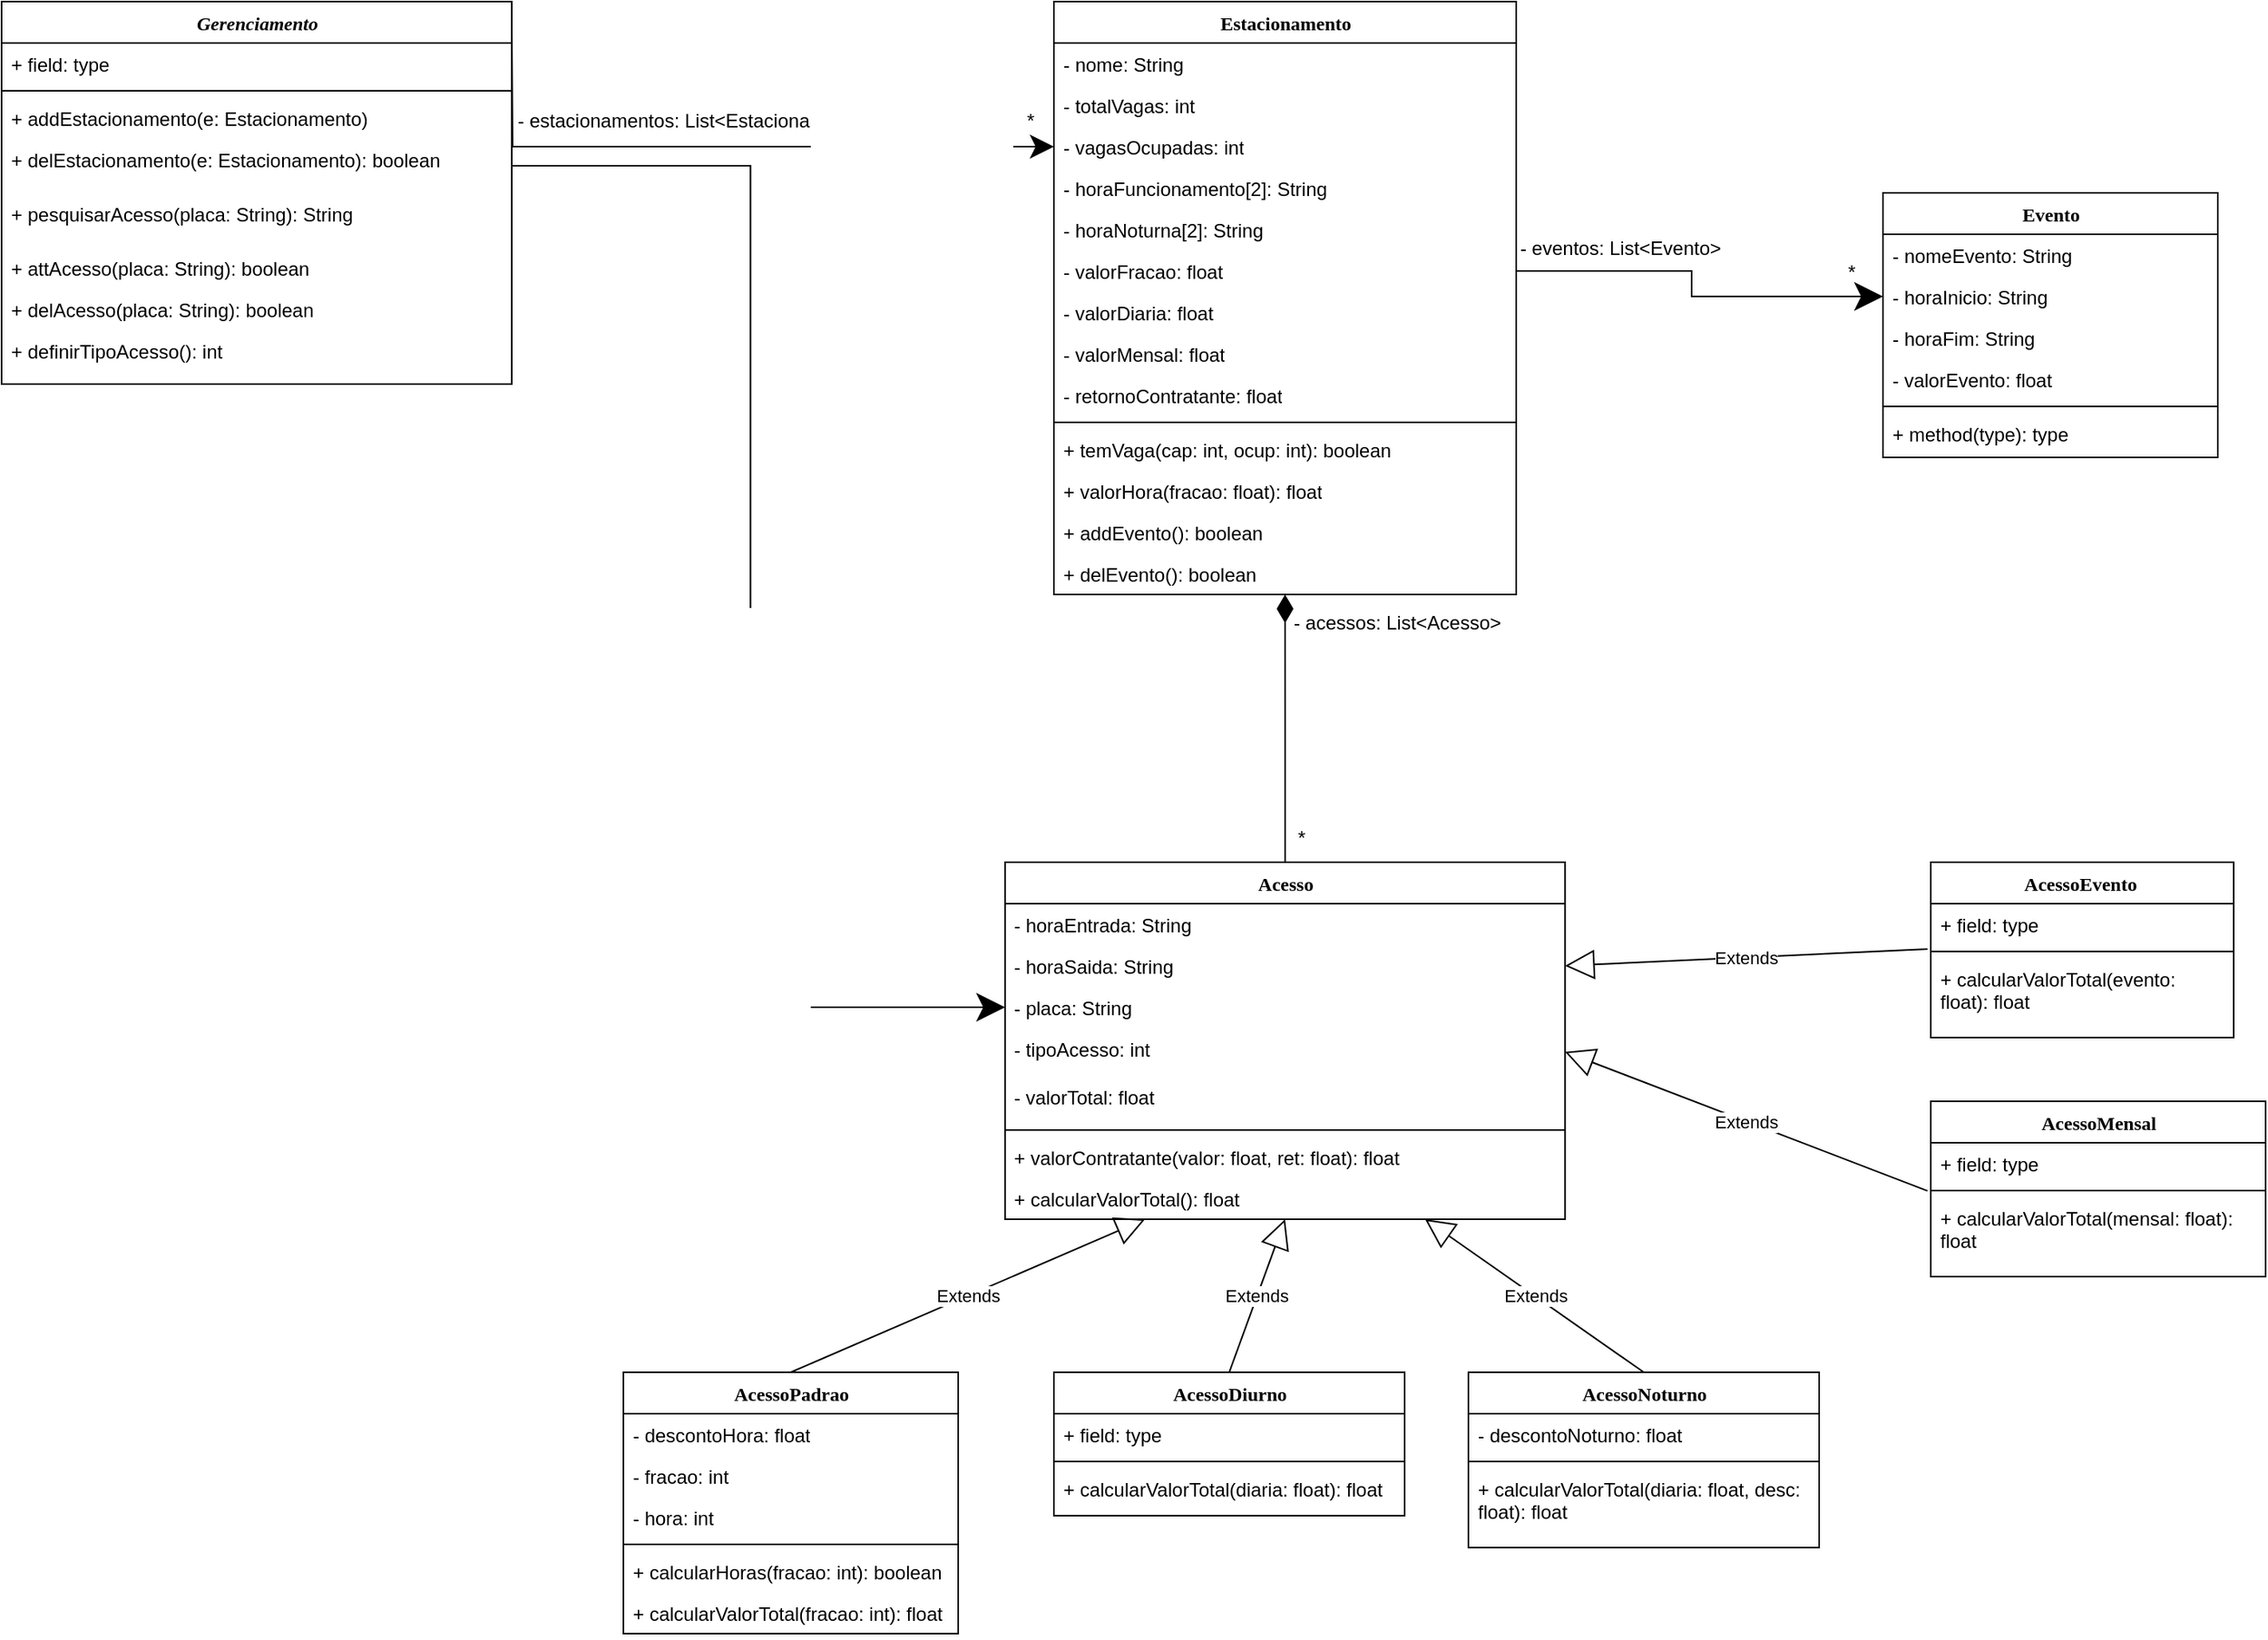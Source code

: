 <mxfile version="20.2.1" type="github" pages="2">
  <diagram name="Diagrama de Classes" id="9f46799a-70d6-7492-0946-bef42562c5a5">
    <mxGraphModel dx="1803" dy="388" grid="1" gridSize="10" guides="1" tooltips="1" connect="1" arrows="1" fold="1" page="1" pageScale="1" pageWidth="1100" pageHeight="850" background="none" math="0" shadow="0">
      <root>
        <mxCell id="0" />
        <mxCell id="1" parent="0" />
        <mxCell id="78961159f06e98e8-17" value="&lt;i style=&quot;&quot;&gt;Gerenciamento&lt;/i&gt;" style="swimlane;html=1;fontStyle=1;align=center;verticalAlign=top;childLayout=stackLayout;horizontal=1;startSize=26;horizontalStack=0;resizeParent=1;resizeLast=0;collapsible=1;marginBottom=0;swimlaneFillColor=#ffffff;rounded=0;shadow=0;comic=0;labelBackgroundColor=none;strokeWidth=1;fillColor=none;fontFamily=Verdana;fontSize=12" parent="1" vertex="1">
          <mxGeometry x="-430" y="50" width="320" height="240" as="geometry" />
        </mxCell>
        <mxCell id="78961159f06e98e8-24" value="+ field: type" style="text;html=1;strokeColor=none;fillColor=none;align=left;verticalAlign=top;spacingLeft=4;spacingRight=4;whiteSpace=wrap;overflow=hidden;rotatable=0;points=[[0,0.5],[1,0.5]];portConstraint=eastwest;" parent="78961159f06e98e8-17" vertex="1">
          <mxGeometry y="26" width="320" height="26" as="geometry" />
        </mxCell>
        <mxCell id="78961159f06e98e8-19" value="" style="line;html=1;strokeWidth=1;fillColor=none;align=left;verticalAlign=middle;spacingTop=-1;spacingLeft=3;spacingRight=3;rotatable=0;labelPosition=right;points=[];portConstraint=eastwest;" parent="78961159f06e98e8-17" vertex="1">
          <mxGeometry y="52" width="320" height="8" as="geometry" />
        </mxCell>
        <mxCell id="78961159f06e98e8-20" value="+ addEstacionamento(e: Estacionamento)" style="text;html=1;strokeColor=none;fillColor=none;align=left;verticalAlign=top;spacingLeft=4;spacingRight=4;whiteSpace=wrap;overflow=hidden;rotatable=0;points=[[0,0.5],[1,0.5]];portConstraint=eastwest;" parent="78961159f06e98e8-17" vertex="1">
          <mxGeometry y="60" width="320" height="26" as="geometry" />
        </mxCell>
        <mxCell id="78961159f06e98e8-27" value="+ delEstacionamento(e: Estacionamento): boolean" style="text;html=1;strokeColor=none;fillColor=none;align=left;verticalAlign=top;spacingLeft=4;spacingRight=4;whiteSpace=wrap;overflow=hidden;rotatable=0;points=[[0,0.5],[1,0.5]];portConstraint=eastwest;" parent="78961159f06e98e8-17" vertex="1">
          <mxGeometry y="86" width="320" height="34" as="geometry" />
        </mxCell>
        <mxCell id="Z2g4CIgb7GhYzDpumeYf-45" value="+ pesquisarAcesso(placa: String): String" style="text;html=1;strokeColor=none;fillColor=none;align=left;verticalAlign=top;spacingLeft=4;spacingRight=4;whiteSpace=wrap;overflow=hidden;rotatable=0;points=[[0,0.5],[1,0.5]];portConstraint=eastwest;fontColor=#000000;" parent="78961159f06e98e8-17" vertex="1">
          <mxGeometry y="120" width="320" height="34" as="geometry" />
        </mxCell>
        <mxCell id="Z2g4CIgb7GhYzDpumeYf-44" value="+ attAcesso(placa: String): boolean" style="text;html=1;strokeColor=none;fillColor=none;align=left;verticalAlign=top;spacingLeft=4;spacingRight=4;whiteSpace=wrap;overflow=hidden;rotatable=0;points=[[0,0.5],[1,0.5]];portConstraint=eastwest;fontColor=#000000;" parent="78961159f06e98e8-17" vertex="1">
          <mxGeometry y="154" width="320" height="26" as="geometry" />
        </mxCell>
        <mxCell id="Z2g4CIgb7GhYzDpumeYf-43" value="+ delAcesso(placa: String): boolean" style="text;html=1;strokeColor=none;fillColor=none;align=left;verticalAlign=top;spacingLeft=4;spacingRight=4;whiteSpace=wrap;overflow=hidden;rotatable=0;points=[[0,0.5],[1,0.5]];portConstraint=eastwest;fontColor=#000000;" parent="78961159f06e98e8-17" vertex="1">
          <mxGeometry y="180" width="320" height="26" as="geometry" />
        </mxCell>
        <mxCell id="L-LwDd7HmOqAg0XuClg8-4" value="&lt;span style=&quot;color: rgb(0, 0, 0);&quot;&gt;+ definirTipoAcesso(): int&amp;nbsp;&lt;/span&gt;" style="text;html=1;strokeColor=none;fillColor=none;align=left;verticalAlign=top;spacingLeft=4;spacingRight=4;whiteSpace=wrap;overflow=hidden;rotatable=0;points=[[0,0.5],[1,0.5]];portConstraint=eastwest;fontColor=#FF0000;" vertex="1" parent="78961159f06e98e8-17">
          <mxGeometry y="206" width="320" height="26" as="geometry" />
        </mxCell>
        <mxCell id="Z2g4CIgb7GhYzDpumeYf-1" value="Estacionamento" style="swimlane;html=1;fontStyle=1;align=center;verticalAlign=top;childLayout=stackLayout;horizontal=1;startSize=26;horizontalStack=0;resizeParent=1;resizeLast=0;collapsible=1;marginBottom=0;swimlaneFillColor=#ffffff;rounded=0;shadow=0;comic=0;labelBackgroundColor=none;strokeWidth=1;fillColor=none;fontFamily=Verdana;fontSize=12" parent="1" vertex="1">
          <mxGeometry x="230" y="50" width="290" height="372" as="geometry" />
        </mxCell>
        <mxCell id="Z2g4CIgb7GhYzDpumeYf-3" value="- nome: String" style="text;html=1;strokeColor=none;fillColor=none;align=left;verticalAlign=top;spacingLeft=4;spacingRight=4;whiteSpace=wrap;overflow=hidden;rotatable=0;points=[[0,0.5],[1,0.5]];portConstraint=eastwest;" parent="Z2g4CIgb7GhYzDpumeYf-1" vertex="1">
          <mxGeometry y="26" width="290" height="26" as="geometry" />
        </mxCell>
        <mxCell id="Z2g4CIgb7GhYzDpumeYf-2" value="- totalVagas: int" style="text;html=1;strokeColor=none;fillColor=none;align=left;verticalAlign=top;spacingLeft=4;spacingRight=4;whiteSpace=wrap;overflow=hidden;rotatable=0;points=[[0,0.5],[1,0.5]];portConstraint=eastwest;" parent="Z2g4CIgb7GhYzDpumeYf-1" vertex="1">
          <mxGeometry y="52" width="290" height="26" as="geometry" />
        </mxCell>
        <mxCell id="Z2g4CIgb7GhYzDpumeYf-4" value="- vagasOcupadas: int" style="text;html=1;strokeColor=none;fillColor=none;align=left;verticalAlign=top;spacingLeft=4;spacingRight=4;whiteSpace=wrap;overflow=hidden;rotatable=0;points=[[0,0.5],[1,0.5]];portConstraint=eastwest;" parent="Z2g4CIgb7GhYzDpumeYf-1" vertex="1">
          <mxGeometry y="78" width="290" height="26" as="geometry" />
        </mxCell>
        <mxCell id="Z2g4CIgb7GhYzDpumeYf-5" value="- horaFuncionamento[2]: String" style="text;html=1;strokeColor=none;fillColor=none;align=left;verticalAlign=top;spacingLeft=4;spacingRight=4;whiteSpace=wrap;overflow=hidden;rotatable=0;points=[[0,0.5],[1,0.5]];portConstraint=eastwest;" parent="Z2g4CIgb7GhYzDpumeYf-1" vertex="1">
          <mxGeometry y="104" width="290" height="26" as="geometry" />
        </mxCell>
        <mxCell id="Z2g4CIgb7GhYzDpumeYf-47" value="- horaNoturna[2]: String" style="text;html=1;strokeColor=none;fillColor=none;align=left;verticalAlign=top;spacingLeft=4;spacingRight=4;whiteSpace=wrap;overflow=hidden;rotatable=0;points=[[0,0.5],[1,0.5]];portConstraint=eastwest;" parent="Z2g4CIgb7GhYzDpumeYf-1" vertex="1">
          <mxGeometry y="130" width="290" height="26" as="geometry" />
        </mxCell>
        <mxCell id="Z2g4CIgb7GhYzDpumeYf-38" value="- valorFracao: float" style="text;html=1;strokeColor=none;fillColor=none;align=left;verticalAlign=top;spacingLeft=4;spacingRight=4;whiteSpace=wrap;overflow=hidden;rotatable=0;points=[[0,0.5],[1,0.5]];portConstraint=eastwest;" parent="Z2g4CIgb7GhYzDpumeYf-1" vertex="1">
          <mxGeometry y="156" width="290" height="26" as="geometry" />
        </mxCell>
        <mxCell id="Z2g4CIgb7GhYzDpumeYf-40" value="- valorDiaria: float" style="text;html=1;strokeColor=none;fillColor=none;align=left;verticalAlign=top;spacingLeft=4;spacingRight=4;whiteSpace=wrap;overflow=hidden;rotatable=0;points=[[0,0.5],[1,0.5]];portConstraint=eastwest;" parent="Z2g4CIgb7GhYzDpumeYf-1" vertex="1">
          <mxGeometry y="182" width="290" height="26" as="geometry" />
        </mxCell>
        <mxCell id="L-LwDd7HmOqAg0XuClg8-74" value="- valorMensal: float" style="text;html=1;strokeColor=none;fillColor=none;align=left;verticalAlign=top;spacingLeft=4;spacingRight=4;whiteSpace=wrap;overflow=hidden;rotatable=0;points=[[0,0.5],[1,0.5]];portConstraint=eastwest;" vertex="1" parent="Z2g4CIgb7GhYzDpumeYf-1">
          <mxGeometry y="208" width="290" height="26" as="geometry" />
        </mxCell>
        <mxCell id="Z2g4CIgb7GhYzDpumeYf-48" value="- retornoContratante: float" style="text;html=1;strokeColor=none;fillColor=none;align=left;verticalAlign=top;spacingLeft=4;spacingRight=4;whiteSpace=wrap;overflow=hidden;rotatable=0;points=[[0,0.5],[1,0.5]];portConstraint=eastwest;" parent="Z2g4CIgb7GhYzDpumeYf-1" vertex="1">
          <mxGeometry y="234" width="290" height="26" as="geometry" />
        </mxCell>
        <mxCell id="Z2g4CIgb7GhYzDpumeYf-7" value="" style="line;html=1;strokeWidth=1;fillColor=none;align=left;verticalAlign=middle;spacingTop=-1;spacingLeft=3;spacingRight=3;rotatable=0;labelPosition=right;points=[];portConstraint=eastwest;" parent="Z2g4CIgb7GhYzDpumeYf-1" vertex="1">
          <mxGeometry y="260" width="290" height="8" as="geometry" />
        </mxCell>
        <mxCell id="Z2g4CIgb7GhYzDpumeYf-8" value="+ temVaga(cap: int, ocup: int): boolean&amp;nbsp;" style="text;html=1;strokeColor=none;fillColor=none;align=left;verticalAlign=top;spacingLeft=4;spacingRight=4;whiteSpace=wrap;overflow=hidden;rotatable=0;points=[[0,0.5],[1,0.5]];portConstraint=eastwest;" parent="Z2g4CIgb7GhYzDpumeYf-1" vertex="1">
          <mxGeometry y="268" width="290" height="26" as="geometry" />
        </mxCell>
        <mxCell id="Z2g4CIgb7GhYzDpumeYf-9" value="+ valorHora(fracao: float): float" style="text;html=1;strokeColor=none;fillColor=none;align=left;verticalAlign=top;spacingLeft=4;spacingRight=4;whiteSpace=wrap;overflow=hidden;rotatable=0;points=[[0,0.5],[1,0.5]];portConstraint=eastwest;" parent="Z2g4CIgb7GhYzDpumeYf-1" vertex="1">
          <mxGeometry y="294" width="290" height="26" as="geometry" />
        </mxCell>
        <mxCell id="L-LwDd7HmOqAg0XuClg8-95" value="+ addEvento(): boolean" style="text;html=1;strokeColor=none;fillColor=none;align=left;verticalAlign=top;spacingLeft=4;spacingRight=4;whiteSpace=wrap;overflow=hidden;rotatable=0;points=[[0,0.5],[1,0.5]];portConstraint=eastwest;" vertex="1" parent="Z2g4CIgb7GhYzDpumeYf-1">
          <mxGeometry y="320" width="290" height="26" as="geometry" />
        </mxCell>
        <mxCell id="L-LwDd7HmOqAg0XuClg8-96" value="+ delEvento(): boolean" style="text;html=1;strokeColor=none;fillColor=none;align=left;verticalAlign=top;spacingLeft=4;spacingRight=4;whiteSpace=wrap;overflow=hidden;rotatable=0;points=[[0,0.5],[1,0.5]];portConstraint=eastwest;" vertex="1" parent="Z2g4CIgb7GhYzDpumeYf-1">
          <mxGeometry y="346" width="290" height="26" as="geometry" />
        </mxCell>
        <mxCell id="Z2g4CIgb7GhYzDpumeYf-10" style="edgeStyle=orthogonalEdgeStyle;rounded=0;orthogonalLoop=1;jettySize=auto;html=1;endSize=12;" parent="1" target="Z2g4CIgb7GhYzDpumeYf-4" edge="1">
          <mxGeometry relative="1" as="geometry">
            <mxPoint x="-110" y="69" as="sourcePoint" />
          </mxGeometry>
        </mxCell>
        <mxCell id="L-LwDd7HmOqAg0XuClg8-20" style="edgeStyle=orthogonalEdgeStyle;rounded=0;jumpSize=6;orthogonalLoop=1;jettySize=auto;html=1;endArrow=diamondThin;endFill=1;entryX=0.5;entryY=1;entryDx=0;entryDy=0;strokeWidth=1;targetPerimeterSpacing=0;endSize=15;" edge="1" parent="1" source="Z2g4CIgb7GhYzDpumeYf-11" target="Z2g4CIgb7GhYzDpumeYf-1">
          <mxGeometry relative="1" as="geometry">
            <mxPoint x="320" y="380" as="targetPoint" />
          </mxGeometry>
        </mxCell>
        <mxCell id="Z2g4CIgb7GhYzDpumeYf-11" value="Acesso" style="swimlane;html=1;fontStyle=1;align=center;verticalAlign=top;childLayout=stackLayout;horizontal=1;startSize=26;horizontalStack=0;resizeParent=1;resizeLast=0;collapsible=1;marginBottom=0;swimlaneFillColor=#ffffff;rounded=0;shadow=0;comic=0;labelBackgroundColor=none;strokeWidth=1;fillColor=none;fontFamily=Verdana;fontSize=12" parent="1" vertex="1">
          <mxGeometry x="199.38" y="590" width="351.25" height="224" as="geometry">
            <mxRectangle x="199.38" y="480" width="80" height="30" as="alternateBounds" />
          </mxGeometry>
        </mxCell>
        <mxCell id="Z2g4CIgb7GhYzDpumeYf-12" value="- horaEntrada: String" style="text;html=1;strokeColor=none;fillColor=none;align=left;verticalAlign=top;spacingLeft=4;spacingRight=4;whiteSpace=wrap;overflow=hidden;rotatable=0;points=[[0,0.5],[1,0.5]];portConstraint=eastwest;" parent="Z2g4CIgb7GhYzDpumeYf-11" vertex="1">
          <mxGeometry y="26" width="351.25" height="26" as="geometry" />
        </mxCell>
        <mxCell id="Z2g4CIgb7GhYzDpumeYf-37" value="- horaSaida: String" style="text;html=1;strokeColor=none;fillColor=none;align=left;verticalAlign=top;spacingLeft=4;spacingRight=4;whiteSpace=wrap;overflow=hidden;rotatable=0;points=[[0,0.5],[1,0.5]];portConstraint=eastwest;" parent="Z2g4CIgb7GhYzDpumeYf-11" vertex="1">
          <mxGeometry y="52" width="351.25" height="26" as="geometry" />
        </mxCell>
        <mxCell id="Z2g4CIgb7GhYzDpumeYf-13" value="- placa: String" style="text;html=1;strokeColor=none;fillColor=none;align=left;verticalAlign=top;spacingLeft=4;spacingRight=4;whiteSpace=wrap;overflow=hidden;rotatable=0;points=[[0,0.5],[1,0.5]];portConstraint=eastwest;" parent="Z2g4CIgb7GhYzDpumeYf-11" vertex="1">
          <mxGeometry y="78" width="351.25" height="26" as="geometry" />
        </mxCell>
        <mxCell id="Z2g4CIgb7GhYzDpumeYf-16" value="- tipoAcesso: int&amp;nbsp;" style="text;html=1;strokeColor=none;fillColor=none;align=left;verticalAlign=top;spacingLeft=4;spacingRight=4;whiteSpace=wrap;overflow=hidden;rotatable=0;points=[[0,0.5],[1,0.5]];portConstraint=eastwest;" parent="Z2g4CIgb7GhYzDpumeYf-11" vertex="1">
          <mxGeometry y="104" width="351.25" height="30" as="geometry" />
        </mxCell>
        <mxCell id="L-LwDd7HmOqAg0XuClg8-76" value="- valorTotal: float" style="text;html=1;strokeColor=none;fillColor=none;align=left;verticalAlign=top;spacingLeft=4;spacingRight=4;whiteSpace=wrap;overflow=hidden;rotatable=0;points=[[0,0.5],[1,0.5]];portConstraint=eastwest;" vertex="1" parent="Z2g4CIgb7GhYzDpumeYf-11">
          <mxGeometry y="134" width="351.25" height="30" as="geometry" />
        </mxCell>
        <mxCell id="Z2g4CIgb7GhYzDpumeYf-17" value="" style="line;html=1;strokeWidth=1;fillColor=none;align=left;verticalAlign=middle;spacingTop=-1;spacingLeft=3;spacingRight=3;rotatable=0;labelPosition=right;points=[];portConstraint=eastwest;" parent="Z2g4CIgb7GhYzDpumeYf-11" vertex="1">
          <mxGeometry y="164" width="351.25" height="8" as="geometry" />
        </mxCell>
        <mxCell id="Z2g4CIgb7GhYzDpumeYf-18" value="+ valorContratante(valor: float, ret: float): float&amp;nbsp;" style="text;html=1;strokeColor=none;fillColor=none;align=left;verticalAlign=top;spacingLeft=4;spacingRight=4;whiteSpace=wrap;overflow=hidden;rotatable=0;points=[[0,0.5],[1,0.5]];portConstraint=eastwest;" parent="Z2g4CIgb7GhYzDpumeYf-11" vertex="1">
          <mxGeometry y="172" width="351.25" height="26" as="geometry" />
        </mxCell>
        <mxCell id="L-LwDd7HmOqAg0XuClg8-75" value="+ calcularValorTotal(): float" style="text;html=1;strokeColor=none;fillColor=none;align=left;verticalAlign=top;spacingLeft=4;spacingRight=4;whiteSpace=wrap;overflow=hidden;rotatable=0;points=[[0,0.5],[1,0.5]];portConstraint=eastwest;" vertex="1" parent="Z2g4CIgb7GhYzDpumeYf-11">
          <mxGeometry y="198" width="351.25" height="26" as="geometry" />
        </mxCell>
        <mxCell id="Z2g4CIgb7GhYzDpumeYf-21" value="AcessoMensal" style="swimlane;html=1;fontStyle=1;align=center;verticalAlign=top;childLayout=stackLayout;horizontal=1;startSize=26;horizontalStack=0;resizeParent=1;resizeLast=0;collapsible=1;marginBottom=0;swimlaneFillColor=#ffffff;rounded=0;shadow=0;comic=0;labelBackgroundColor=none;strokeWidth=1;fillColor=none;fontFamily=Verdana;fontSize=12" parent="1" vertex="1">
          <mxGeometry x="780" y="740" width="210" height="110" as="geometry" />
        </mxCell>
        <mxCell id="Z2g4CIgb7GhYzDpumeYf-26" value="+ field: type" style="text;html=1;strokeColor=none;fillColor=none;align=left;verticalAlign=top;spacingLeft=4;spacingRight=4;whiteSpace=wrap;overflow=hidden;rotatable=0;points=[[0,0.5],[1,0.5]];portConstraint=eastwest;" parent="Z2g4CIgb7GhYzDpumeYf-21" vertex="1">
          <mxGeometry y="26" width="210" height="26" as="geometry" />
        </mxCell>
        <mxCell id="Z2g4CIgb7GhYzDpumeYf-27" value="" style="line;html=1;strokeWidth=1;fillColor=none;align=left;verticalAlign=middle;spacingTop=-1;spacingLeft=3;spacingRight=3;rotatable=0;labelPosition=right;points=[];portConstraint=eastwest;" parent="Z2g4CIgb7GhYzDpumeYf-21" vertex="1">
          <mxGeometry y="52" width="210" height="8" as="geometry" />
        </mxCell>
        <mxCell id="Z2g4CIgb7GhYzDpumeYf-28" value="+ calcularValorTotal(mensal: float): float" style="text;html=1;strokeColor=none;fillColor=none;align=left;verticalAlign=top;spacingLeft=4;spacingRight=4;whiteSpace=wrap;overflow=hidden;rotatable=0;points=[[0,0.5],[1,0.5]];portConstraint=eastwest;" parent="Z2g4CIgb7GhYzDpumeYf-21" vertex="1">
          <mxGeometry y="60" width="210" height="40" as="geometry" />
        </mxCell>
        <mxCell id="Z2g4CIgb7GhYzDpumeYf-34" value="- estacionamentos: List&amp;lt;Estacionamento&amp;gt;" style="text;html=1;align=center;verticalAlign=middle;resizable=0;points=[];autosize=1;strokeColor=none;fillColor=none;" parent="1" vertex="1">
          <mxGeometry x="-120" y="110" width="250" height="30" as="geometry" />
        </mxCell>
        <mxCell id="Z2g4CIgb7GhYzDpumeYf-35" value="*" style="text;html=1;align=center;verticalAlign=middle;resizable=0;points=[];autosize=1;strokeColor=none;fillColor=none;" parent="1" vertex="1">
          <mxGeometry x="200" y="110" width="30" height="30" as="geometry" />
        </mxCell>
        <mxCell id="Z2g4CIgb7GhYzDpumeYf-51" value="- acessos: List&amp;lt;Acesso&amp;gt;" style="text;html=1;align=center;verticalAlign=middle;resizable=0;points=[];autosize=1;strokeColor=none;fillColor=none;" parent="1" vertex="1">
          <mxGeometry x="370" y="425" width="150" height="30" as="geometry" />
        </mxCell>
        <mxCell id="Z2g4CIgb7GhYzDpumeYf-53" value="*" style="text;html=1;align=center;verticalAlign=middle;resizable=0;points=[];autosize=1;strokeColor=none;fillColor=none;" parent="1" vertex="1">
          <mxGeometry x="370" y="560" width="30" height="30" as="geometry" />
        </mxCell>
        <mxCell id="Z2g4CIgb7GhYzDpumeYf-99" value="AcessoEvento&amp;nbsp;" style="swimlane;html=1;fontStyle=1;align=center;verticalAlign=top;childLayout=stackLayout;horizontal=1;startSize=26;horizontalStack=0;resizeParent=1;resizeLast=0;collapsible=1;marginBottom=0;swimlaneFillColor=#ffffff;rounded=0;shadow=0;comic=0;labelBackgroundColor=none;strokeWidth=1;fillColor=none;fontFamily=Verdana;fontSize=12" parent="1" vertex="1">
          <mxGeometry x="780" y="590" width="190" height="110" as="geometry" />
        </mxCell>
        <mxCell id="L-LwDd7HmOqAg0XuClg8-77" value="+ field: type" style="text;html=1;strokeColor=none;fillColor=none;align=left;verticalAlign=top;spacingLeft=4;spacingRight=4;whiteSpace=wrap;overflow=hidden;rotatable=0;points=[[0,0.5],[1,0.5]];portConstraint=eastwest;" vertex="1" parent="Z2g4CIgb7GhYzDpumeYf-99">
          <mxGeometry y="26" width="190" height="26" as="geometry" />
        </mxCell>
        <mxCell id="Z2g4CIgb7GhYzDpumeYf-105" value="" style="line;html=1;strokeWidth=1;fillColor=none;align=left;verticalAlign=middle;spacingTop=-1;spacingLeft=3;spacingRight=3;rotatable=0;labelPosition=right;points=[];portConstraint=eastwest;" parent="Z2g4CIgb7GhYzDpumeYf-99" vertex="1">
          <mxGeometry y="52" width="190" height="8" as="geometry" />
        </mxCell>
        <mxCell id="Z2g4CIgb7GhYzDpumeYf-106" value="+ calcularValorTotal(evento: float): float" style="text;html=1;strokeColor=none;fillColor=none;align=left;verticalAlign=top;spacingLeft=4;spacingRight=4;whiteSpace=wrap;overflow=hidden;rotatable=0;points=[[0,0.5],[1,0.5]];portConstraint=eastwest;" parent="Z2g4CIgb7GhYzDpumeYf-99" vertex="1">
          <mxGeometry y="60" width="190" height="50" as="geometry" />
        </mxCell>
        <mxCell id="Z2g4CIgb7GhYzDpumeYf-117" value="AcessoPadrao" style="swimlane;html=1;fontStyle=1;align=center;verticalAlign=top;childLayout=stackLayout;horizontal=1;startSize=26;horizontalStack=0;resizeParent=1;resizeLast=0;collapsible=1;marginBottom=0;swimlaneFillColor=#ffffff;rounded=0;shadow=0;comic=0;labelBackgroundColor=none;strokeWidth=1;fillColor=none;fontFamily=Verdana;fontSize=12" parent="1" vertex="1">
          <mxGeometry x="-40" y="910" width="210" height="164" as="geometry" />
        </mxCell>
        <mxCell id="L-LwDd7HmOqAg0XuClg8-30" value="- descontoHora: float" style="text;html=1;strokeColor=none;fillColor=none;align=left;verticalAlign=top;spacingLeft=4;spacingRight=4;whiteSpace=wrap;overflow=hidden;rotatable=0;points=[[0,0.5],[1,0.5]];portConstraint=eastwest;" vertex="1" parent="Z2g4CIgb7GhYzDpumeYf-117">
          <mxGeometry y="26" width="210" height="26" as="geometry" />
        </mxCell>
        <mxCell id="L-LwDd7HmOqAg0XuClg8-31" value="- fracao: int" style="text;html=1;strokeColor=none;fillColor=none;align=left;verticalAlign=top;spacingLeft=4;spacingRight=4;whiteSpace=wrap;overflow=hidden;rotatable=0;points=[[0,0.5],[1,0.5]];portConstraint=eastwest;" vertex="1" parent="Z2g4CIgb7GhYzDpumeYf-117">
          <mxGeometry y="52" width="210" height="26" as="geometry" />
        </mxCell>
        <mxCell id="Z2g4CIgb7GhYzDpumeYf-122" value="- hora: int" style="text;html=1;strokeColor=none;fillColor=none;align=left;verticalAlign=top;spacingLeft=4;spacingRight=4;whiteSpace=wrap;overflow=hidden;rotatable=0;points=[[0,0.5],[1,0.5]];portConstraint=eastwest;" parent="Z2g4CIgb7GhYzDpumeYf-117" vertex="1">
          <mxGeometry y="78" width="210" height="26" as="geometry" />
        </mxCell>
        <mxCell id="Z2g4CIgb7GhYzDpumeYf-123" value="" style="line;html=1;strokeWidth=1;fillColor=none;align=left;verticalAlign=middle;spacingTop=-1;spacingLeft=3;spacingRight=3;rotatable=0;labelPosition=right;points=[];portConstraint=eastwest;" parent="Z2g4CIgb7GhYzDpumeYf-117" vertex="1">
          <mxGeometry y="104" width="210" height="8" as="geometry" />
        </mxCell>
        <mxCell id="Z2g4CIgb7GhYzDpumeYf-124" value="+ calcularHoras(fracao: int): boolean" style="text;html=1;strokeColor=none;fillColor=none;align=left;verticalAlign=top;spacingLeft=4;spacingRight=4;whiteSpace=wrap;overflow=hidden;rotatable=0;points=[[0,0.5],[1,0.5]];portConstraint=eastwest;" parent="Z2g4CIgb7GhYzDpumeYf-117" vertex="1">
          <mxGeometry y="112" width="210" height="26" as="geometry" />
        </mxCell>
        <mxCell id="Z2g4CIgb7GhYzDpumeYf-125" value="+ calcularValorTotal(fracao: int): float" style="text;html=1;strokeColor=none;fillColor=none;align=left;verticalAlign=top;spacingLeft=4;spacingRight=4;whiteSpace=wrap;overflow=hidden;rotatable=0;points=[[0,0.5],[1,0.5]];portConstraint=eastwest;" parent="Z2g4CIgb7GhYzDpumeYf-117" vertex="1">
          <mxGeometry y="138" width="210" height="26" as="geometry" />
        </mxCell>
        <mxCell id="Z2g4CIgb7GhYzDpumeYf-126" value="AcessoDiurno" style="swimlane;html=1;fontStyle=1;align=center;verticalAlign=top;childLayout=stackLayout;horizontal=1;startSize=26;horizontalStack=0;resizeParent=1;resizeLast=0;collapsible=1;marginBottom=0;swimlaneFillColor=#ffffff;rounded=0;shadow=0;comic=0;labelBackgroundColor=none;strokeWidth=1;fillColor=none;fontFamily=Verdana;fontSize=12" parent="1" vertex="1">
          <mxGeometry x="230" y="910" width="220" height="90" as="geometry" />
        </mxCell>
        <mxCell id="Z2g4CIgb7GhYzDpumeYf-131" value="+ field: type" style="text;html=1;strokeColor=none;fillColor=none;align=left;verticalAlign=top;spacingLeft=4;spacingRight=4;whiteSpace=wrap;overflow=hidden;rotatable=0;points=[[0,0.5],[1,0.5]];portConstraint=eastwest;" parent="Z2g4CIgb7GhYzDpumeYf-126" vertex="1">
          <mxGeometry y="26" width="220" height="26" as="geometry" />
        </mxCell>
        <mxCell id="Z2g4CIgb7GhYzDpumeYf-132" value="" style="line;html=1;strokeWidth=1;fillColor=none;align=left;verticalAlign=middle;spacingTop=-1;spacingLeft=3;spacingRight=3;rotatable=0;labelPosition=right;points=[];portConstraint=eastwest;" parent="Z2g4CIgb7GhYzDpumeYf-126" vertex="1">
          <mxGeometry y="52" width="220" height="8" as="geometry" />
        </mxCell>
        <mxCell id="Z2g4CIgb7GhYzDpumeYf-134" value="+ calcularValorTotal(diaria: float): float" style="text;html=1;strokeColor=none;fillColor=none;align=left;verticalAlign=top;spacingLeft=4;spacingRight=4;whiteSpace=wrap;overflow=hidden;rotatable=0;points=[[0,0.5],[1,0.5]];portConstraint=eastwest;" parent="Z2g4CIgb7GhYzDpumeYf-126" vertex="1">
          <mxGeometry y="60" width="220" height="26" as="geometry" />
        </mxCell>
        <mxCell id="Z2g4CIgb7GhYzDpumeYf-135" value="AcessoNoturno" style="swimlane;html=1;fontStyle=1;align=center;verticalAlign=top;childLayout=stackLayout;horizontal=1;startSize=26;horizontalStack=0;resizeParent=1;resizeLast=0;collapsible=1;marginBottom=0;swimlaneFillColor=#ffffff;rounded=0;shadow=0;comic=0;labelBackgroundColor=none;strokeWidth=1;fillColor=none;fontFamily=Verdana;fontSize=12" parent="1" vertex="1">
          <mxGeometry x="490" y="910" width="220" height="110" as="geometry" />
        </mxCell>
        <mxCell id="Z2g4CIgb7GhYzDpumeYf-136" value="- descontoNoturno: float" style="text;html=1;strokeColor=none;fillColor=none;align=left;verticalAlign=top;spacingLeft=4;spacingRight=4;whiteSpace=wrap;overflow=hidden;rotatable=0;points=[[0,0.5],[1,0.5]];portConstraint=eastwest;" parent="Z2g4CIgb7GhYzDpumeYf-135" vertex="1">
          <mxGeometry y="26" width="220" height="26" as="geometry" />
        </mxCell>
        <mxCell id="Z2g4CIgb7GhYzDpumeYf-141" value="" style="line;html=1;strokeWidth=1;fillColor=none;align=left;verticalAlign=middle;spacingTop=-1;spacingLeft=3;spacingRight=3;rotatable=0;labelPosition=right;points=[];portConstraint=eastwest;" parent="Z2g4CIgb7GhYzDpumeYf-135" vertex="1">
          <mxGeometry y="52" width="220" height="8" as="geometry" />
        </mxCell>
        <mxCell id="Z2g4CIgb7GhYzDpumeYf-143" value="+ calcularValorTotal(diaria: float, desc: float): float" style="text;html=1;strokeColor=none;fillColor=none;align=left;verticalAlign=top;spacingLeft=4;spacingRight=4;whiteSpace=wrap;overflow=hidden;rotatable=0;points=[[0,0.5],[1,0.5]];portConstraint=eastwest;" parent="Z2g4CIgb7GhYzDpumeYf-135" vertex="1">
          <mxGeometry y="60" width="220" height="44" as="geometry" />
        </mxCell>
        <mxCell id="L-LwDd7HmOqAg0XuClg8-24" style="edgeStyle=orthogonalEdgeStyle;rounded=0;jumpSize=6;orthogonalLoop=1;jettySize=auto;html=1;entryX=0;entryY=0.5;entryDx=0;entryDy=0;fontColor=#000000;endArrow=classic;endFill=1;endSize=15;targetPerimeterSpacing=0;strokeWidth=1;" edge="1" parent="1" source="78961159f06e98e8-27" target="Z2g4CIgb7GhYzDpumeYf-13">
          <mxGeometry relative="1" as="geometry" />
        </mxCell>
        <mxCell id="L-LwDd7HmOqAg0XuClg8-34" value="Extends" style="endArrow=block;endSize=16;endFill=0;html=1;rounded=0;fontColor=#000000;targetPerimeterSpacing=0;strokeWidth=1;jumpSize=6;exitX=0.5;exitY=0;exitDx=0;exitDy=0;entryX=0.25;entryY=1;entryDx=0;entryDy=0;" edge="1" parent="1" source="Z2g4CIgb7GhYzDpumeYf-117" target="Z2g4CIgb7GhYzDpumeYf-11">
          <mxGeometry width="160" relative="1" as="geometry">
            <mxPoint x="-90" y="1040" as="sourcePoint" />
            <mxPoint x="100" y="940" as="targetPoint" />
          </mxGeometry>
        </mxCell>
        <mxCell id="L-LwDd7HmOqAg0XuClg8-67" value="Extends" style="endArrow=block;endSize=16;endFill=0;html=1;rounded=0;fontColor=#000000;targetPerimeterSpacing=0;strokeWidth=1;jumpSize=6;exitX=0.5;exitY=0;exitDx=0;exitDy=0;entryX=0.5;entryY=1;entryDx=0;entryDy=0;" edge="1" parent="1" source="Z2g4CIgb7GhYzDpumeYf-126" target="Z2g4CIgb7GhYzDpumeYf-11">
          <mxGeometry width="160" relative="1" as="geometry">
            <mxPoint x="150.0" y="920" as="sourcePoint" />
            <mxPoint x="280" y="760" as="targetPoint" />
          </mxGeometry>
        </mxCell>
        <mxCell id="L-LwDd7HmOqAg0XuClg8-70" value="Extends" style="endArrow=block;endSize=16;endFill=0;html=1;rounded=0;fontColor=#000000;targetPerimeterSpacing=0;strokeWidth=1;jumpSize=6;exitX=0.5;exitY=0;exitDx=0;exitDy=0;entryX=0.75;entryY=1;entryDx=0;entryDy=0;" edge="1" parent="1" source="Z2g4CIgb7GhYzDpumeYf-135" target="Z2g4CIgb7GhYzDpumeYf-11">
          <mxGeometry width="160" relative="1" as="geometry">
            <mxPoint x="350" y="1086" as="sourcePoint" />
            <mxPoint x="460" y="840" as="targetPoint" />
          </mxGeometry>
        </mxCell>
        <mxCell id="L-LwDd7HmOqAg0XuClg8-73" value="Extends" style="endArrow=block;endSize=16;endFill=0;html=1;rounded=0;fontColor=#000000;targetPerimeterSpacing=0;strokeWidth=1;jumpSize=6;exitX=-0.011;exitY=1.096;exitDx=0;exitDy=0;entryX=1;entryY=0.5;entryDx=0;entryDy=0;exitPerimeter=0;" edge="1" parent="1" source="L-LwDd7HmOqAg0XuClg8-77" target="Z2g4CIgb7GhYzDpumeYf-37">
          <mxGeometry width="160" relative="1" as="geometry">
            <mxPoint x="750" y="769" as="sourcePoint" />
            <mxPoint x="570.63" y="649" as="targetPoint" />
          </mxGeometry>
        </mxCell>
        <mxCell id="L-LwDd7HmOqAg0XuClg8-78" value="Evento" style="swimlane;html=1;fontStyle=1;align=center;verticalAlign=top;childLayout=stackLayout;horizontal=1;startSize=26;horizontalStack=0;resizeParent=1;resizeLast=0;collapsible=1;marginBottom=0;swimlaneFillColor=#ffffff;rounded=0;shadow=0;comic=0;labelBackgroundColor=none;strokeWidth=1;fillColor=none;fontFamily=Verdana;fontSize=12" vertex="1" parent="1">
          <mxGeometry x="750" y="170" width="210" height="166" as="geometry" />
        </mxCell>
        <mxCell id="L-LwDd7HmOqAg0XuClg8-91" value="- nomeEvento: String" style="text;html=1;strokeColor=none;fillColor=none;align=left;verticalAlign=top;spacingLeft=4;spacingRight=4;whiteSpace=wrap;overflow=hidden;rotatable=0;points=[[0,0.5],[1,0.5]];portConstraint=eastwest;" vertex="1" parent="L-LwDd7HmOqAg0XuClg8-78">
          <mxGeometry y="26" width="210" height="26" as="geometry" />
        </mxCell>
        <mxCell id="L-LwDd7HmOqAg0XuClg8-92" value="- horaInicio: String" style="text;html=1;strokeColor=none;fillColor=none;align=left;verticalAlign=top;spacingLeft=4;spacingRight=4;whiteSpace=wrap;overflow=hidden;rotatable=0;points=[[0,0.5],[1,0.5]];portConstraint=eastwest;" vertex="1" parent="L-LwDd7HmOqAg0XuClg8-78">
          <mxGeometry y="52" width="210" height="26" as="geometry" />
        </mxCell>
        <mxCell id="L-LwDd7HmOqAg0XuClg8-93" value="- horaFim: String" style="text;html=1;strokeColor=none;fillColor=none;align=left;verticalAlign=top;spacingLeft=4;spacingRight=4;whiteSpace=wrap;overflow=hidden;rotatable=0;points=[[0,0.5],[1,0.5]];portConstraint=eastwest;" vertex="1" parent="L-LwDd7HmOqAg0XuClg8-78">
          <mxGeometry y="78" width="210" height="26" as="geometry" />
        </mxCell>
        <mxCell id="L-LwDd7HmOqAg0XuClg8-105" value="- valorEvento: float" style="text;html=1;strokeColor=none;fillColor=none;align=left;verticalAlign=top;spacingLeft=4;spacingRight=4;whiteSpace=wrap;overflow=hidden;rotatable=0;points=[[0,0.5],[1,0.5]];portConstraint=eastwest;" vertex="1" parent="L-LwDd7HmOqAg0XuClg8-78">
          <mxGeometry y="104" width="210" height="26" as="geometry" />
        </mxCell>
        <mxCell id="L-LwDd7HmOqAg0XuClg8-80" value="" style="line;html=1;strokeWidth=1;fillColor=none;align=left;verticalAlign=middle;spacingTop=-1;spacingLeft=3;spacingRight=3;rotatable=0;labelPosition=right;points=[];portConstraint=eastwest;" vertex="1" parent="L-LwDd7HmOqAg0XuClg8-78">
          <mxGeometry y="130" width="210" height="8" as="geometry" />
        </mxCell>
        <mxCell id="L-LwDd7HmOqAg0XuClg8-81" value="+ method(type): type" style="text;html=1;strokeColor=none;fillColor=none;align=left;verticalAlign=top;spacingLeft=4;spacingRight=4;whiteSpace=wrap;overflow=hidden;rotatable=0;points=[[0,0.5],[1,0.5]];portConstraint=eastwest;" vertex="1" parent="L-LwDd7HmOqAg0XuClg8-78">
          <mxGeometry y="138" width="210" height="28" as="geometry" />
        </mxCell>
        <mxCell id="L-LwDd7HmOqAg0XuClg8-97" style="edgeStyle=orthogonalEdgeStyle;rounded=0;jumpSize=6;orthogonalLoop=1;jettySize=auto;html=1;entryX=0;entryY=0.5;entryDx=0;entryDy=0;fontColor=#000000;endArrow=classic;endFill=1;endSize=15;targetPerimeterSpacing=0;strokeWidth=1;" edge="1" parent="1" source="Z2g4CIgb7GhYzDpumeYf-38" target="L-LwDd7HmOqAg0XuClg8-92">
          <mxGeometry relative="1" as="geometry" />
        </mxCell>
        <mxCell id="L-LwDd7HmOqAg0XuClg8-98" value="- eventos: List&amp;lt;Evento&amp;gt;" style="text;html=1;align=center;verticalAlign=middle;resizable=0;points=[];autosize=1;strokeColor=none;fillColor=none;" vertex="1" parent="1">
          <mxGeometry x="510" y="190" width="150" height="30" as="geometry" />
        </mxCell>
        <mxCell id="L-LwDd7HmOqAg0XuClg8-99" value="*" style="text;html=1;align=center;verticalAlign=middle;resizable=0;points=[];autosize=1;strokeColor=none;fillColor=none;fontColor=#000000;" vertex="1" parent="1">
          <mxGeometry x="715" y="205" width="30" height="30" as="geometry" />
        </mxCell>
        <mxCell id="L-LwDd7HmOqAg0XuClg8-107" value="Extends" style="endArrow=block;endSize=16;endFill=0;html=1;rounded=0;fontColor=#000000;targetPerimeterSpacing=0;strokeWidth=1;jumpSize=6;exitX=-0.01;exitY=1.16;exitDx=0;exitDy=0;entryX=1;entryY=0.5;entryDx=0;entryDy=0;exitPerimeter=0;" edge="1" parent="1" source="Z2g4CIgb7GhYzDpumeYf-26" target="Z2g4CIgb7GhYzDpumeYf-16">
          <mxGeometry width="160" relative="1" as="geometry">
            <mxPoint x="787.91" y="739.996" as="sourcePoint" />
            <mxPoint x="560.63" y="750.5" as="targetPoint" />
          </mxGeometry>
        </mxCell>
      </root>
    </mxGraphModel>
  </diagram>
  <diagram id="mj54FaRmWBbB33m06gKv" name="Diagrama de Objetos">
    <mxGraphModel dx="844" dy="465" grid="1" gridSize="10" guides="1" tooltips="1" connect="1" arrows="1" fold="1" page="1" pageScale="1" pageWidth="827" pageHeight="1169" math="0" shadow="0">
      <root>
        <mxCell id="0" />
        <mxCell id="1" parent="0" />
      </root>
    </mxGraphModel>
  </diagram>
</mxfile>
